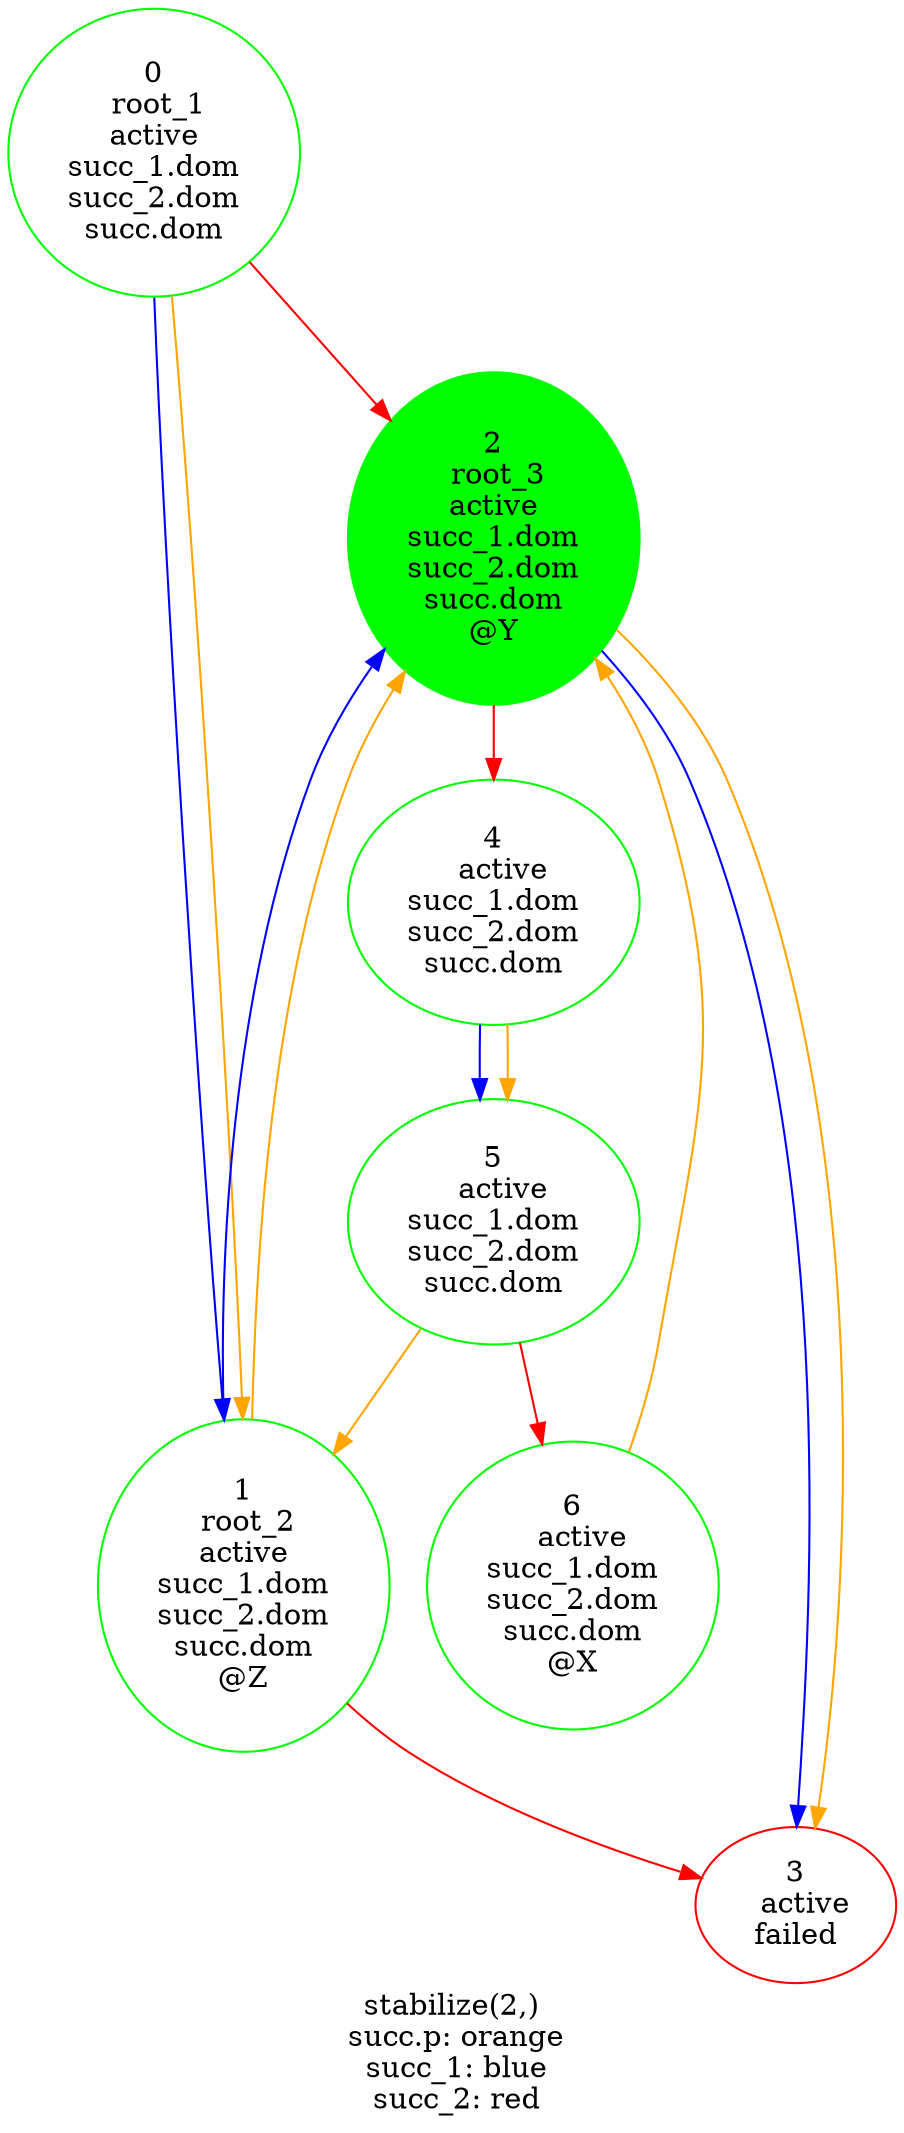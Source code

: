 
    digraph G {
    label = "stabilize(2,)
 succ.p: orange
 succ_1: blue
 succ_2: red"
2 [style=filled]
6 [color=green]
2 [color=green]
0 [color=green]
4 [color=green]
3 [color=green]
5 [color=green]
1 [color=green]
3 [color=red]
0 [label="0
 root_1
active
succ_1.dom
succ_2.dom
succ.dom
"]1 [label="1
 root_2
active
succ_1.dom
succ_2.dom
succ.dom
@Z
"]2 [label="2
 root_3
active
succ_1.dom
succ_2.dom
succ.dom
@Y
"]3 [label="3
  active
failed
"]4 [label="4
  active
succ_1.dom
succ_2.dom
succ.dom
"]5 [label="5
  active
succ_1.dom
succ_2.dom
succ.dom
"]6 [label="6
  active
succ_1.dom
succ_2.dom
succ.dom
@X
"]1 -> 2 [style=filled, color=blue]
0 -> 1 [style=filled, color=blue]
2 -> 3 [style=filled, color=blue]
4 -> 5 [style=filled, color=blue]
5 -> 6 [style=filled, color=red]
1 -> 3 [style=filled, color=red]
2 -> 4 [style=filled, color=red]
0 -> 2 [style=filled, color=red]
6 -> 2 [style=filled, color=orange]
2 -> 3 [style=filled, color=orange]
0 -> 1 [style=filled, color=orange]
4 -> 5 [style=filled, color=orange]
5 -> 1 [style=filled, color=orange]
1 -> 2 [style=filled, color=orange]


    }
    